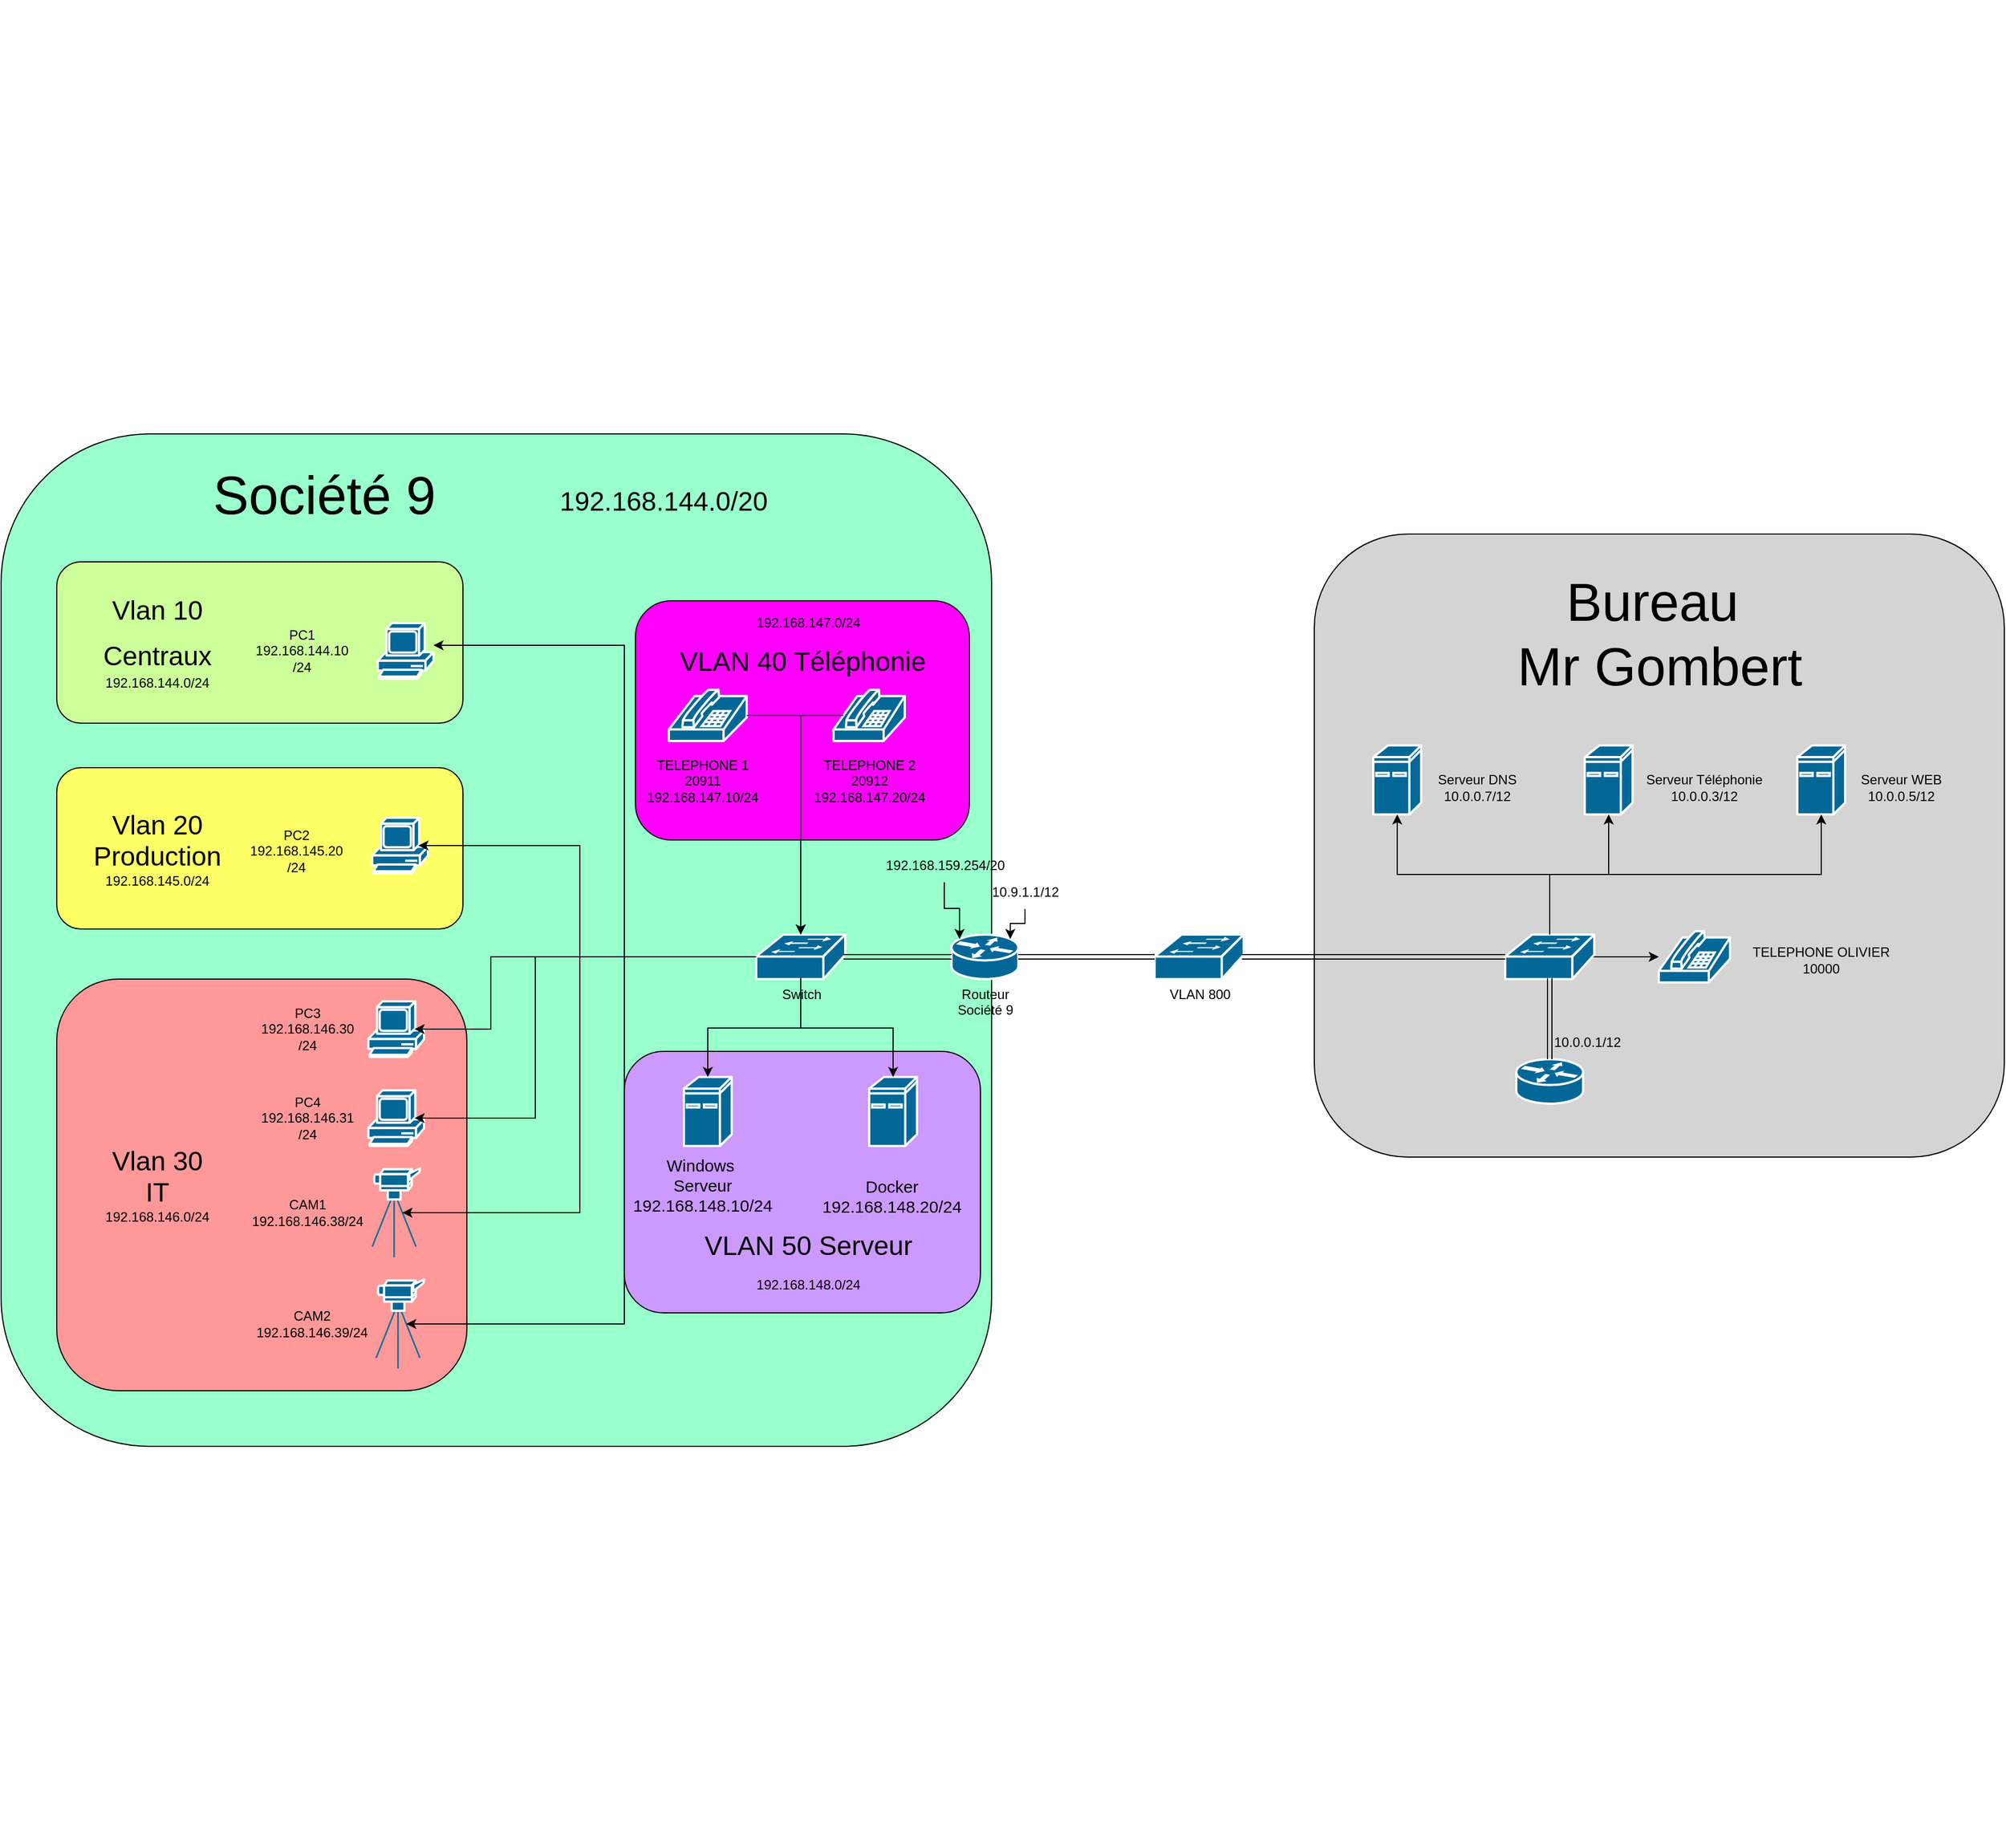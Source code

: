 <mxfile version="27.1.5">
  <diagram name="Page-1" id="y72gYe9J5ZY6ktHnv_U3">
    <mxGraphModel dx="2125" dy="1010" grid="1" gridSize="10" guides="1" tooltips="1" connect="1" arrows="1" fold="1" page="1" pageScale="1" pageWidth="827" pageHeight="1169" math="0" shadow="0">
      <root>
        <mxCell id="0" />
        <mxCell id="1" parent="0" />
        <mxCell id="qi6nT5oTFo0Qq21U-sMt-2" value="&amp;nbsp;" style="rounded=1;whiteSpace=wrap;html=1;fillColor=#99FFCC;" parent="1" vertex="1">
          <mxGeometry x="560" y="1310" width="890" height="910" as="geometry" />
        </mxCell>
        <mxCell id="SOBUZzNXme51VfGTYFmo-6" value="" style="rounded=1;whiteSpace=wrap;html=1;fillColor=#CC99FF;" vertex="1" parent="1">
          <mxGeometry x="1120" y="1865" width="320" height="235" as="geometry" />
        </mxCell>
        <mxCell id="SOBUZzNXme51VfGTYFmo-2" value="" style="rounded=1;whiteSpace=wrap;html=1;fillColor=#FF00FF;" vertex="1" parent="1">
          <mxGeometry x="1130" y="1460" width="300" height="215" as="geometry" />
        </mxCell>
        <mxCell id="qi6nT5oTFo0Qq21U-sMt-1" value="&amp;nbsp;" style="rounded=1;whiteSpace=wrap;html=1;fillColor=#D4D4D4;" parent="1" vertex="1">
          <mxGeometry x="1740" y="1400" width="620" height="560" as="geometry" />
        </mxCell>
        <mxCell id="qi6nT5oTFo0Qq21U-sMt-3" value="" style="rounded=1;whiteSpace=wrap;html=1;fillColor=#FF9999;" parent="1" vertex="1">
          <mxGeometry x="610" y="1800" width="368.5" height="370" as="geometry" />
        </mxCell>
        <mxCell id="qi6nT5oTFo0Qq21U-sMt-4" value="" style="rounded=1;whiteSpace=wrap;html=1;fillColor=#FFFF66;" parent="1" vertex="1">
          <mxGeometry x="610" y="1610" width="365" height="145" as="geometry" />
        </mxCell>
        <mxCell id="qi6nT5oTFo0Qq21U-sMt-5" value="" style="rounded=1;whiteSpace=wrap;html=1;fillColor=#CCFF99;" parent="1" vertex="1">
          <mxGeometry x="610" y="1425" width="365" height="145" as="geometry" />
        </mxCell>
        <mxCell id="qi6nT5oTFo0Qq21U-sMt-6" value="" style="shape=mxgraph.cisco.computers_and_peripherals.pc;sketch=0;html=1;pointerEvents=1;dashed=0;fillColor=#036897;strokeColor=#ffffff;strokeWidth=2;verticalLabelPosition=bottom;verticalAlign=top;align=center;outlineConnect=0;" parent="1" vertex="1">
          <mxGeometry x="898.5" y="1480" width="50" height="50" as="geometry" />
        </mxCell>
        <mxCell id="qi6nT5oTFo0Qq21U-sMt-7" value="" style="shape=mxgraph.cisco.computers_and_peripherals.ibm_mini_as400;sketch=0;html=1;pointerEvents=1;dashed=0;fillColor=#036897;strokeColor=#ffffff;strokeWidth=2;verticalLabelPosition=bottom;verticalAlign=top;align=center;outlineConnect=0;" parent="1" vertex="1">
          <mxGeometry x="1793" y="1590" width="43" height="62" as="geometry" />
        </mxCell>
        <mxCell id="qi6nT5oTFo0Qq21U-sMt-8" value="" style="shape=mxgraph.cisco.computers_and_peripherals.ibm_mini_as400;sketch=0;html=1;pointerEvents=1;dashed=0;fillColor=#036897;strokeColor=#ffffff;strokeWidth=2;verticalLabelPosition=bottom;verticalAlign=top;align=center;outlineConnect=0;" parent="1" vertex="1">
          <mxGeometry x="1173.5" y="1888" width="43" height="62" as="geometry" />
        </mxCell>
        <mxCell id="qi6nT5oTFo0Qq21U-sMt-9" value="" style="shape=mxgraph.cisco.computers_and_peripherals.ibm_mini_as400;sketch=0;html=1;pointerEvents=1;dashed=0;fillColor=#036897;strokeColor=#ffffff;strokeWidth=2;verticalLabelPosition=bottom;verticalAlign=top;align=center;outlineConnect=0;" parent="1" vertex="1">
          <mxGeometry x="2174" y="1590" width="43" height="62" as="geometry" />
        </mxCell>
        <mxCell id="qi6nT5oTFo0Qq21U-sMt-10" value="" style="shape=mxgraph.cisco.computers_and_peripherals.ibm_mini_as400;sketch=0;html=1;pointerEvents=1;dashed=0;fillColor=#036897;strokeColor=#ffffff;strokeWidth=2;verticalLabelPosition=bottom;verticalAlign=top;align=center;outlineConnect=0;" parent="1" vertex="1">
          <mxGeometry x="1983" y="1590" width="43" height="62" as="geometry" />
        </mxCell>
        <mxCell id="qi6nT5oTFo0Qq21U-sMt-11" value="" style="shape=mxgraph.cisco.computers_and_peripherals.ibm_mini_as400;sketch=0;html=1;pointerEvents=1;dashed=0;fillColor=#036897;strokeColor=#ffffff;strokeWidth=2;verticalLabelPosition=bottom;verticalAlign=top;align=center;outlineConnect=0;" parent="1" vertex="1">
          <mxGeometry x="1340" y="1888" width="43" height="62" as="geometry" />
        </mxCell>
        <mxCell id="qi6nT5oTFo0Qq21U-sMt-12" value="" style="shape=mxgraph.cisco.computers_and_peripherals.video_camera;sketch=0;html=1;pointerEvents=1;dashed=0;fillColor=#036897;strokeColor=#ffffff;strokeWidth=2;verticalLabelPosition=bottom;verticalAlign=top;align=center;outlineConnect=0;" parent="1" vertex="1">
          <mxGeometry x="897" y="2070" width="43" height="80" as="geometry" />
        </mxCell>
        <mxCell id="qi6nT5oTFo0Qq21U-sMt-13" value="" style="shape=mxgraph.cisco.computers_and_peripherals.video_camera;sketch=0;html=1;pointerEvents=1;dashed=0;fillColor=#036897;strokeColor=#ffffff;strokeWidth=2;verticalLabelPosition=bottom;verticalAlign=top;align=center;outlineConnect=0;" parent="1" vertex="1">
          <mxGeometry x="893.5" y="1970" width="43" height="80" as="geometry" />
        </mxCell>
        <mxCell id="qi6nT5oTFo0Qq21U-sMt-14" value="" style="shape=mxgraph.cisco.modems_and_phones.phone;sketch=0;html=1;pointerEvents=1;dashed=0;fillColor=#036897;strokeColor=#ffffff;strokeWidth=2;verticalLabelPosition=bottom;verticalAlign=top;align=center;outlineConnect=0;" parent="1" vertex="1">
          <mxGeometry x="2049.5" y="1757" width="64" height="46" as="geometry" />
        </mxCell>
        <mxCell id="qi6nT5oTFo0Qq21U-sMt-15" value="" style="shape=mxgraph.cisco.modems_and_phones.phone;sketch=0;html=1;pointerEvents=1;dashed=0;fillColor=#036897;strokeColor=#ffffff;strokeWidth=2;verticalLabelPosition=bottom;verticalAlign=top;align=center;outlineConnect=0;" parent="1" vertex="1">
          <mxGeometry x="1308" y="1540" width="64" height="46" as="geometry" />
        </mxCell>
        <mxCell id="qi6nT5oTFo0Qq21U-sMt-16" value="&lt;div&gt;Routeur &lt;br&gt;&lt;/div&gt;&lt;div&gt;Société 9&lt;br&gt;&lt;/div&gt;" style="shape=mxgraph.cisco.routers.router;sketch=0;html=1;pointerEvents=1;dashed=0;fillColor=#036897;strokeColor=#ffffff;strokeWidth=2;verticalLabelPosition=bottom;verticalAlign=top;align=center;outlineConnect=0;" parent="1" vertex="1">
          <mxGeometry x="1414" y="1760" width="60" height="40" as="geometry" />
        </mxCell>
        <mxCell id="qi6nT5oTFo0Qq21U-sMt-17" value="&amp;nbsp;" style="shape=mxgraph.cisco.routers.router;sketch=0;html=1;pointerEvents=1;dashed=0;fillColor=#036897;strokeColor=#ffffff;strokeWidth=2;verticalLabelPosition=bottom;verticalAlign=top;align=center;outlineConnect=0;" parent="1" vertex="1">
          <mxGeometry x="1921.5" y="1872" width="60" height="40" as="geometry" />
        </mxCell>
        <mxCell id="qi6nT5oTFo0Qq21U-sMt-18" style="edgeStyle=orthogonalEdgeStyle;rounded=0;orthogonalLoop=1;jettySize=auto;html=1;exitX=0.98;exitY=0.5;exitDx=0;exitDy=0;exitPerimeter=0;" parent="1" source="qi6nT5oTFo0Qq21U-sMt-19" target="qi6nT5oTFo0Qq21U-sMt-14" edge="1">
          <mxGeometry relative="1" as="geometry" />
        </mxCell>
        <mxCell id="qi6nT5oTFo0Qq21U-sMt-19" value="" style="shape=mxgraph.cisco.switches.workgroup_switch;sketch=0;html=1;pointerEvents=1;dashed=0;fillColor=#036897;strokeColor=#ffffff;strokeWidth=2;verticalLabelPosition=bottom;verticalAlign=top;align=center;outlineConnect=0;" parent="1" vertex="1">
          <mxGeometry x="1911.5" y="1760" width="80" height="40" as="geometry" />
        </mxCell>
        <mxCell id="qi6nT5oTFo0Qq21U-sMt-20" value="Switch" style="shape=mxgraph.cisco.switches.workgroup_switch;sketch=0;html=1;pointerEvents=1;dashed=0;fillColor=#036897;strokeColor=#ffffff;strokeWidth=2;verticalLabelPosition=bottom;verticalAlign=top;align=center;outlineConnect=0;" parent="1" vertex="1">
          <mxGeometry x="1238.5" y="1760" width="80" height="40" as="geometry" />
        </mxCell>
        <mxCell id="qi6nT5oTFo0Qq21U-sMt-21" value="VLAN 800" style="shape=mxgraph.cisco.switches.workgroup_switch;sketch=0;html=1;pointerEvents=1;dashed=0;fillColor=#036897;strokeColor=#ffffff;strokeWidth=2;verticalLabelPosition=bottom;verticalAlign=top;align=center;outlineConnect=0;" parent="1" vertex="1">
          <mxGeometry x="1596.5" y="1760" width="80" height="40" as="geometry" />
        </mxCell>
        <mxCell id="qi6nT5oTFo0Qq21U-sMt-22" value="&lt;div&gt;PC1&lt;/div&gt;&lt;div&gt;192.168.144.10&lt;/div&gt;/24" style="text;html=1;align=center;verticalAlign=middle;resizable=0;points=[];autosize=1;strokeColor=none;fillColor=none;" parent="1" vertex="1">
          <mxGeometry x="775" y="1475" width="110" height="60" as="geometry" />
        </mxCell>
        <mxCell id="qi6nT5oTFo0Qq21U-sMt-23" value="&lt;div&gt;TELEPHONE 1&lt;/div&gt;&lt;div&gt;20911&lt;/div&gt;&lt;div&gt;192.168.147.10/24&lt;/div&gt;" style="text;html=1;align=center;verticalAlign=middle;resizable=0;points=[];autosize=1;strokeColor=none;fillColor=none;" parent="1" vertex="1">
          <mxGeometry x="1130" y="1592" width="120" height="60" as="geometry" />
        </mxCell>
        <mxCell id="qi6nT5oTFo0Qq21U-sMt-24" value="" style="shape=mxgraph.cisco.computers_and_peripherals.pc;sketch=0;html=1;pointerEvents=1;dashed=0;fillColor=#036897;strokeColor=#ffffff;strokeWidth=2;verticalLabelPosition=bottom;verticalAlign=top;align=center;outlineConnect=0;" parent="1" vertex="1">
          <mxGeometry x="893.5" y="1655" width="50" height="50" as="geometry" />
        </mxCell>
        <mxCell id="qi6nT5oTFo0Qq21U-sMt-25" value="" style="shape=mxgraph.cisco.modems_and_phones.phone;sketch=0;html=1;pointerEvents=1;dashed=0;fillColor=#036897;strokeColor=#ffffff;strokeWidth=2;verticalLabelPosition=bottom;verticalAlign=top;align=center;outlineConnect=0;" parent="1" vertex="1">
          <mxGeometry x="1160" y="1540" width="70" height="46" as="geometry" />
        </mxCell>
        <mxCell id="qi6nT5oTFo0Qq21U-sMt-26" value="&lt;div&gt;PC2&lt;/div&gt;&lt;div&gt;192.168.145.20&lt;/div&gt;/24" style="text;html=1;align=center;verticalAlign=middle;resizable=0;points=[];autosize=1;strokeColor=none;fillColor=none;" parent="1" vertex="1">
          <mxGeometry x="770" y="1655" width="110" height="60" as="geometry" />
        </mxCell>
        <mxCell id="qi6nT5oTFo0Qq21U-sMt-27" value="&lt;div&gt;TELEPHONE 2&lt;/div&gt;&lt;div&gt;20912&lt;/div&gt;&lt;div&gt;192.168.147.20/24&lt;/div&gt;" style="text;html=1;align=center;verticalAlign=middle;resizable=0;points=[];autosize=1;strokeColor=none;fillColor=none;" parent="1" vertex="1">
          <mxGeometry x="1280" y="1592" width="120" height="60" as="geometry" />
        </mxCell>
        <mxCell id="qi6nT5oTFo0Qq21U-sMt-28" value="" style="shape=mxgraph.cisco.computers_and_peripherals.pc;sketch=0;html=1;pointerEvents=1;dashed=0;fillColor=#036897;strokeColor=#ffffff;strokeWidth=2;verticalLabelPosition=bottom;verticalAlign=top;align=center;outlineConnect=0;" parent="1" vertex="1">
          <mxGeometry x="890" y="1820" width="50" height="50" as="geometry" />
        </mxCell>
        <mxCell id="qi6nT5oTFo0Qq21U-sMt-29" value="&lt;div&gt;PC3&lt;/div&gt;&lt;div&gt;192.168.146.30&lt;/div&gt;/24" style="text;html=1;align=center;verticalAlign=middle;resizable=0;points=[];autosize=1;strokeColor=none;fillColor=none;" parent="1" vertex="1">
          <mxGeometry x="780" y="1815" width="110" height="60" as="geometry" />
        </mxCell>
        <mxCell id="qi6nT5oTFo0Qq21U-sMt-30" value="" style="shape=mxgraph.cisco.computers_and_peripherals.pc;sketch=0;html=1;pointerEvents=1;dashed=0;fillColor=#036897;strokeColor=#ffffff;strokeWidth=2;verticalLabelPosition=bottom;verticalAlign=top;align=center;outlineConnect=0;" parent="1" vertex="1">
          <mxGeometry x="890" y="1900" width="50" height="50" as="geometry" />
        </mxCell>
        <mxCell id="qi6nT5oTFo0Qq21U-sMt-31" value="&lt;div&gt;PC4&lt;/div&gt;&lt;div&gt;192.168.146.31&lt;/div&gt;/24" style="text;html=1;align=center;verticalAlign=middle;resizable=0;points=[];autosize=1;strokeColor=none;fillColor=none;" parent="1" vertex="1">
          <mxGeometry x="780" y="1895" width="110" height="60" as="geometry" />
        </mxCell>
        <mxCell id="qi6nT5oTFo0Qq21U-sMt-32" value="&lt;div&gt;CAM1&lt;/div&gt;&lt;div&gt;192.168.146.38/24&lt;/div&gt;" style="text;html=1;align=center;verticalAlign=middle;resizable=0;points=[];autosize=1;strokeColor=none;fillColor=none;" parent="1" vertex="1">
          <mxGeometry x="775" y="1990" width="120" height="40" as="geometry" />
        </mxCell>
        <mxCell id="qi6nT5oTFo0Qq21U-sMt-33" value="&lt;div&gt;CAM2&lt;/div&gt;&lt;div&gt;192.168.146.39/24&lt;/div&gt;" style="text;html=1;align=center;verticalAlign=middle;resizable=0;points=[];autosize=1;strokeColor=none;fillColor=none;" parent="1" vertex="1">
          <mxGeometry x="778.5" y="2090" width="120" height="40" as="geometry" />
        </mxCell>
        <mxCell id="qi6nT5oTFo0Qq21U-sMt-37" style="edgeStyle=orthogonalEdgeStyle;rounded=0;orthogonalLoop=1;jettySize=auto;html=1;exitX=0;exitY=0.5;exitDx=0;exitDy=0;exitPerimeter=0;" parent="1" source="qi6nT5oTFo0Qq21U-sMt-20" target="qi6nT5oTFo0Qq21U-sMt-6" edge="1">
          <mxGeometry relative="1" as="geometry">
            <Array as="points">
              <mxPoint x="1120" y="1780" />
              <mxPoint x="1120" y="1500" />
            </Array>
          </mxGeometry>
        </mxCell>
        <mxCell id="qi6nT5oTFo0Qq21U-sMt-38" style="edgeStyle=orthogonalEdgeStyle;rounded=0;orthogonalLoop=1;jettySize=auto;html=1;exitX=0;exitY=0.5;exitDx=0;exitDy=0;exitPerimeter=0;entryX=0.83;entryY=0.5;entryDx=0;entryDy=0;entryPerimeter=0;" parent="1" source="qi6nT5oTFo0Qq21U-sMt-20" target="qi6nT5oTFo0Qq21U-sMt-28" edge="1">
          <mxGeometry relative="1" as="geometry">
            <Array as="points">
              <mxPoint x="1000" y="1780" />
              <mxPoint x="1000" y="1845" />
            </Array>
          </mxGeometry>
        </mxCell>
        <mxCell id="qi6nT5oTFo0Qq21U-sMt-39" style="edgeStyle=orthogonalEdgeStyle;rounded=0;orthogonalLoop=1;jettySize=auto;html=1;exitX=0;exitY=0.5;exitDx=0;exitDy=0;exitPerimeter=0;entryX=0.83;entryY=0.5;entryDx=0;entryDy=0;entryPerimeter=0;" parent="1" source="qi6nT5oTFo0Qq21U-sMt-20" target="qi6nT5oTFo0Qq21U-sMt-30" edge="1">
          <mxGeometry relative="1" as="geometry">
            <Array as="points">
              <mxPoint x="1040" y="1780" />
              <mxPoint x="1040" y="1925" />
            </Array>
          </mxGeometry>
        </mxCell>
        <mxCell id="qi6nT5oTFo0Qq21U-sMt-40" style="edgeStyle=orthogonalEdgeStyle;rounded=0;orthogonalLoop=1;jettySize=auto;html=1;exitX=0;exitY=0.5;exitDx=0;exitDy=0;exitPerimeter=0;entryX=0.63;entryY=0.5;entryDx=0;entryDy=0;entryPerimeter=0;" parent="1" source="qi6nT5oTFo0Qq21U-sMt-20" target="qi6nT5oTFo0Qq21U-sMt-13" edge="1">
          <mxGeometry relative="1" as="geometry">
            <Array as="points">
              <mxPoint x="1080" y="1780" />
              <mxPoint x="1080" y="2010" />
            </Array>
          </mxGeometry>
        </mxCell>
        <mxCell id="qi6nT5oTFo0Qq21U-sMt-41" style="edgeStyle=orthogonalEdgeStyle;rounded=0;orthogonalLoop=1;jettySize=auto;html=1;exitX=0;exitY=0.5;exitDx=0;exitDy=0;exitPerimeter=0;entryX=0.63;entryY=0.5;entryDx=0;entryDy=0;entryPerimeter=0;" parent="1" source="qi6nT5oTFo0Qq21U-sMt-20" target="qi6nT5oTFo0Qq21U-sMt-12" edge="1">
          <mxGeometry relative="1" as="geometry">
            <Array as="points">
              <mxPoint x="1120" y="1780" />
              <mxPoint x="1120" y="2110" />
            </Array>
          </mxGeometry>
        </mxCell>
        <mxCell id="qi6nT5oTFo0Qq21U-sMt-42" style="edgeStyle=orthogonalEdgeStyle;shape=link;rounded=0;orthogonalLoop=1;jettySize=auto;html=1;exitX=0.98;exitY=0.5;exitDx=0;exitDy=0;exitPerimeter=0;entryX=0;entryY=0.5;entryDx=0;entryDy=0;entryPerimeter=0;" parent="1" source="qi6nT5oTFo0Qq21U-sMt-20" target="qi6nT5oTFo0Qq21U-sMt-16" edge="1">
          <mxGeometry relative="1" as="geometry" />
        </mxCell>
        <mxCell id="qi6nT5oTFo0Qq21U-sMt-43" style="edgeStyle=orthogonalEdgeStyle;shape=link;rounded=0;orthogonalLoop=1;jettySize=auto;html=1;exitX=1;exitY=0.5;exitDx=0;exitDy=0;exitPerimeter=0;entryX=0;entryY=0.5;entryDx=0;entryDy=0;entryPerimeter=0;" parent="1" source="qi6nT5oTFo0Qq21U-sMt-16" target="qi6nT5oTFo0Qq21U-sMt-21" edge="1">
          <mxGeometry relative="1" as="geometry" />
        </mxCell>
        <mxCell id="qi6nT5oTFo0Qq21U-sMt-44" style="edgeStyle=orthogonalEdgeStyle;shape=link;rounded=0;orthogonalLoop=1;jettySize=auto;html=1;exitX=0.98;exitY=0.5;exitDx=0;exitDy=0;exitPerimeter=0;entryX=0;entryY=0.5;entryDx=0;entryDy=0;entryPerimeter=0;" parent="1" source="qi6nT5oTFo0Qq21U-sMt-21" target="qi6nT5oTFo0Qq21U-sMt-19" edge="1">
          <mxGeometry relative="1" as="geometry" />
        </mxCell>
        <mxCell id="qi6nT5oTFo0Qq21U-sMt-45" value="&amp;nbsp;" style="text;whiteSpace=wrap;html=1;" parent="1" vertex="1">
          <mxGeometry x="1370" y="2540" width="40" height="40" as="geometry" />
        </mxCell>
        <mxCell id="qi6nT5oTFo0Qq21U-sMt-46" style="edgeStyle=orthogonalEdgeStyle;rounded=0;orthogonalLoop=1;jettySize=auto;html=1;exitX=0.5;exitY=0;exitDx=0;exitDy=0;exitPerimeter=0;entryX=0.5;entryY=1;entryDx=0;entryDy=0;entryPerimeter=0;" parent="1" source="qi6nT5oTFo0Qq21U-sMt-19" target="qi6nT5oTFo0Qq21U-sMt-10" edge="1">
          <mxGeometry relative="1" as="geometry" />
        </mxCell>
        <mxCell id="qi6nT5oTFo0Qq21U-sMt-47" style="edgeStyle=orthogonalEdgeStyle;rounded=0;orthogonalLoop=1;jettySize=auto;html=1;exitX=0.5;exitY=0;exitDx=0;exitDy=0;exitPerimeter=0;entryX=0.5;entryY=1;entryDx=0;entryDy=0;entryPerimeter=0;" parent="1" source="qi6nT5oTFo0Qq21U-sMt-19" target="qi6nT5oTFo0Qq21U-sMt-9" edge="1">
          <mxGeometry relative="1" as="geometry" />
        </mxCell>
        <mxCell id="qi6nT5oTFo0Qq21U-sMt-48" style="edgeStyle=orthogonalEdgeStyle;rounded=0;orthogonalLoop=1;jettySize=auto;html=1;exitX=0.5;exitY=0;exitDx=0;exitDy=0;exitPerimeter=0;entryX=0.5;entryY=1;entryDx=0;entryDy=0;entryPerimeter=0;" parent="1" source="qi6nT5oTFo0Qq21U-sMt-19" target="qi6nT5oTFo0Qq21U-sMt-7" edge="1">
          <mxGeometry relative="1" as="geometry" />
        </mxCell>
        <mxCell id="qi6nT5oTFo0Qq21U-sMt-49" style="edgeStyle=orthogonalEdgeStyle;shape=link;rounded=0;orthogonalLoop=1;jettySize=auto;html=1;exitX=0.5;exitY=0.98;exitDx=0;exitDy=0;exitPerimeter=0;entryX=0.5;entryY=0;entryDx=0;entryDy=0;entryPerimeter=0;" parent="1" source="qi6nT5oTFo0Qq21U-sMt-19" target="qi6nT5oTFo0Qq21U-sMt-17" edge="1">
          <mxGeometry relative="1" as="geometry" />
        </mxCell>
        <mxCell id="qi6nT5oTFo0Qq21U-sMt-51" style="edgeStyle=orthogonalEdgeStyle;rounded=0;orthogonalLoop=1;jettySize=auto;html=1;exitX=0.5;exitY=0.98;exitDx=0;exitDy=0;exitPerimeter=0;entryX=0.5;entryY=0;entryDx=0;entryDy=0;entryPerimeter=0;" parent="1" source="qi6nT5oTFo0Qq21U-sMt-20" target="qi6nT5oTFo0Qq21U-sMt-8" edge="1">
          <mxGeometry relative="1" as="geometry" />
        </mxCell>
        <mxCell id="qi6nT5oTFo0Qq21U-sMt-52" value="&lt;font style=&quot;font-size: 48px;&quot;&gt;Société 9&lt;/font&gt;" style="text;html=1;align=center;verticalAlign=middle;resizable=0;points=[];autosize=1;strokeColor=none;fillColor=none;" parent="1" vertex="1">
          <mxGeometry x="740" y="1330" width="220" height="70" as="geometry" />
        </mxCell>
        <mxCell id="qi6nT5oTFo0Qq21U-sMt-53" value="&lt;div&gt;&lt;font style=&quot;font-size: 48px;&quot;&gt;Bureau&amp;nbsp;&lt;/font&gt;&lt;/div&gt;&lt;div&gt;&lt;font style=&quot;font-size: 48px;&quot;&gt;Mr Gombert&lt;/font&gt;&lt;/div&gt;" style="text;html=1;align=center;verticalAlign=middle;resizable=0;points=[];autosize=1;strokeColor=none;fillColor=none;" parent="1" vertex="1">
          <mxGeometry x="1910" y="1425" width="280" height="130" as="geometry" />
        </mxCell>
        <mxCell id="qi6nT5oTFo0Qq21U-sMt-54" value="&lt;div&gt;&lt;font style=&quot;font-size: 24px;&quot;&gt;Vlan 10&lt;/font&gt;&lt;/div&gt;&lt;div&gt;&lt;font style=&quot;font-size: 36px;&quot;&gt;&lt;font style=&quot;font-size: 24px;&quot;&gt;Centraux&lt;/font&gt;&lt;/font&gt;&lt;/div&gt;&lt;div&gt;&lt;font style=&quot;font-size: 12px;&quot;&gt;&lt;font&gt;192.168.144.0/24&lt;/font&gt;&lt;/font&gt;&lt;/div&gt;" style="text;html=1;align=center;verticalAlign=middle;resizable=0;points=[];autosize=1;strokeColor=none;fillColor=none;" parent="1" vertex="1">
          <mxGeometry x="640" y="1447.5" width="120" height="100" as="geometry" />
        </mxCell>
        <mxCell id="qi6nT5oTFo0Qq21U-sMt-55" value="&lt;div&gt;&lt;font style=&quot;font-size: 24px;&quot;&gt;Vlan 20&lt;/font&gt;&lt;/div&gt;&lt;div&gt;&lt;font style=&quot;font-size: 24px;&quot;&gt;Production&lt;/font&gt;&lt;/div&gt;&lt;div&gt;&lt;font style=&quot;font-size: 12px;&quot;&gt;&lt;font&gt;192.168.145.0/24&lt;/font&gt;&lt;/font&gt;&lt;/div&gt;" style="text;html=1;align=center;verticalAlign=middle;resizable=0;points=[];autosize=1;strokeColor=none;fillColor=none;" parent="1" vertex="1">
          <mxGeometry x="630" y="1637.5" width="140" height="90" as="geometry" />
        </mxCell>
        <mxCell id="qi6nT5oTFo0Qq21U-sMt-56" value="&lt;div&gt;&lt;font style=&quot;font-size: 24px;&quot;&gt;Vlan 30&lt;/font&gt;&lt;/div&gt;&lt;div&gt;&lt;font style=&quot;font-size: 24px;&quot;&gt;IT&lt;/font&gt;&lt;/div&gt;&lt;div&gt;&lt;font style=&quot;font-size: 12px;&quot;&gt;192.168.146.0/24&lt;/font&gt;&lt;/div&gt;" style="text;html=1;align=center;verticalAlign=middle;resizable=0;points=[];autosize=1;strokeColor=none;fillColor=none;" parent="1" vertex="1">
          <mxGeometry x="640" y="1940" width="120" height="90" as="geometry" />
        </mxCell>
        <mxCell id="qi6nT5oTFo0Qq21U-sMt-57" value="&lt;div&gt;&lt;font style=&quot;font-size: 15px;&quot;&gt;Docker&lt;/font&gt;&lt;/div&gt;&lt;div&gt;&lt;font style=&quot;font-size: 15px;&quot;&gt;192.168.148.20/24&lt;/font&gt;&lt;/div&gt;" style="text;html=1;align=center;verticalAlign=middle;resizable=0;points=[];autosize=1;strokeColor=none;fillColor=none;" parent="1" vertex="1">
          <mxGeometry x="1285" y="1970" width="150" height="50" as="geometry" />
        </mxCell>
        <mxCell id="qi6nT5oTFo0Qq21U-sMt-58" value="&lt;div&gt;&lt;font style=&quot;font-size: 15px;&quot;&gt;Windows&amp;nbsp;&lt;/font&gt;&lt;/div&gt;&lt;div&gt;&lt;font style=&quot;font-size: 15px;&quot;&gt;Serveur&lt;/font&gt;&lt;/div&gt;&lt;div&gt;&lt;font style=&quot;font-size: 15px;&quot;&gt;192.168.148.10/24&lt;/font&gt;&lt;/div&gt;" style="text;html=1;align=center;verticalAlign=middle;resizable=0;points=[];autosize=1;strokeColor=none;fillColor=none;" parent="1" vertex="1">
          <mxGeometry x="1115" y="1950" width="150" height="70" as="geometry" />
        </mxCell>
        <mxCell id="qi6nT5oTFo0Qq21U-sMt-60" value="&amp;nbsp;" style="text;whiteSpace=wrap;html=1;" parent="1" vertex="1">
          <mxGeometry x="650" y="1990" width="40" height="40" as="geometry" />
        </mxCell>
        <mxCell id="qi6nT5oTFo0Qq21U-sMt-61" value="&lt;div&gt;TELEPHONE OLIVIER&lt;/div&gt;&lt;div&gt;10000&lt;/div&gt;" style="text;html=1;align=center;verticalAlign=middle;resizable=0;points=[];autosize=1;strokeColor=none;fillColor=none;" parent="1" vertex="1">
          <mxGeometry x="2120" y="1763" width="150" height="40" as="geometry" />
        </mxCell>
        <mxCell id="qi6nT5oTFo0Qq21U-sMt-62" value="&lt;div&gt;Serveur Téléphonie&lt;/div&gt;10.0.0.3/12" style="text;html=1;align=center;verticalAlign=middle;resizable=0;points=[];autosize=1;strokeColor=none;fillColor=none;" parent="1" vertex="1">
          <mxGeometry x="2020" y="1607.5" width="140" height="40" as="geometry" />
        </mxCell>
        <mxCell id="qi6nT5oTFo0Qq21U-sMt-63" value="&lt;div&gt;Serveur WEB&lt;/div&gt;10.0.0.5/12" style="text;html=1;align=center;verticalAlign=middle;resizable=0;points=[];autosize=1;strokeColor=none;fillColor=none;" parent="1" vertex="1">
          <mxGeometry x="2217" y="1607.5" width="100" height="40" as="geometry" />
        </mxCell>
        <mxCell id="qi6nT5oTFo0Qq21U-sMt-64" value="&lt;div&gt;Serveur DNS&lt;/div&gt;10.0.0.7/12" style="text;html=1;align=center;verticalAlign=middle;resizable=0;points=[];autosize=1;strokeColor=none;fillColor=none;" parent="1" vertex="1">
          <mxGeometry x="1841" y="1607.5" width="90" height="40" as="geometry" />
        </mxCell>
        <mxCell id="qi6nT5oTFo0Qq21U-sMt-65" value="&amp;nbsp;" style="text;whiteSpace=wrap;html=1;" parent="1" vertex="1">
          <mxGeometry x="1160" y="920" width="40" height="40" as="geometry" />
        </mxCell>
        <mxCell id="qi6nT5oTFo0Qq21U-sMt-66" value="&amp;nbsp;" style="text;whiteSpace=wrap;html=1;" parent="1" vertex="1">
          <mxGeometry x="800" y="1790" width="40" height="40" as="geometry" />
        </mxCell>
        <mxCell id="qi6nT5oTFo0Qq21U-sMt-67" value="192.168.159.254/20" style="text;html=1;align=center;verticalAlign=middle;resizable=0;points=[];autosize=1;strokeColor=none;fillColor=none;" parent="1" vertex="1">
          <mxGeometry x="1342.5" y="1683" width="130" height="30" as="geometry" />
        </mxCell>
        <mxCell id="qi6nT5oTFo0Qq21U-sMt-68" style="edgeStyle=orthogonalEdgeStyle;rounded=0;orthogonalLoop=1;jettySize=auto;html=1;entryX=0.12;entryY=0.1;entryDx=0;entryDy=0;entryPerimeter=0;" parent="1" source="qi6nT5oTFo0Qq21U-sMt-67" target="qi6nT5oTFo0Qq21U-sMt-16" edge="1">
          <mxGeometry relative="1" as="geometry" />
        </mxCell>
        <mxCell id="qi6nT5oTFo0Qq21U-sMt-69" value="10.9.1.1/12" style="text;html=1;align=center;verticalAlign=middle;resizable=0;points=[];autosize=1;strokeColor=none;fillColor=none;" parent="1" vertex="1">
          <mxGeometry x="1440" y="1707" width="80" height="30" as="geometry" />
        </mxCell>
        <mxCell id="qi6nT5oTFo0Qq21U-sMt-70" style="edgeStyle=orthogonalEdgeStyle;rounded=0;orthogonalLoop=1;jettySize=auto;html=1;entryX=0.88;entryY=0.1;entryDx=0;entryDy=0;entryPerimeter=0;" parent="1" source="qi6nT5oTFo0Qq21U-sMt-69" target="qi6nT5oTFo0Qq21U-sMt-16" edge="1">
          <mxGeometry relative="1" as="geometry">
            <Array as="points">
              <mxPoint x="1480" y="1750" />
              <mxPoint x="1467" y="1750" />
            </Array>
          </mxGeometry>
        </mxCell>
        <mxCell id="qi6nT5oTFo0Qq21U-sMt-71" value="10.0.0.1/12" style="text;html=1;align=center;verticalAlign=middle;resizable=0;points=[];autosize=1;strokeColor=none;fillColor=none;" parent="1" vertex="1">
          <mxGeometry x="1945" y="1842" width="80" height="30" as="geometry" />
        </mxCell>
        <mxCell id="qi6nT5oTFo0Qq21U-sMt-72" value="192.168.144.0/20" style="text;whiteSpace=wrap;fontSize=24;" parent="1" vertex="1">
          <mxGeometry x="1060" y="1350" width="200" height="40" as="geometry" />
        </mxCell>
        <mxCell id="SOBUZzNXme51VfGTYFmo-1" style="edgeStyle=orthogonalEdgeStyle;rounded=0;orthogonalLoop=1;jettySize=auto;html=1;exitX=0.5;exitY=0.98;exitDx=0;exitDy=0;exitPerimeter=0;entryX=0.5;entryY=0;entryDx=0;entryDy=0;entryPerimeter=0;" edge="1" parent="1" source="qi6nT5oTFo0Qq21U-sMt-20" target="qi6nT5oTFo0Qq21U-sMt-11">
          <mxGeometry relative="1" as="geometry" />
        </mxCell>
        <mxCell id="SOBUZzNXme51VfGTYFmo-3" style="edgeStyle=orthogonalEdgeStyle;rounded=0;orthogonalLoop=1;jettySize=auto;html=1;exitX=1;exitY=0.5;exitDx=0;exitDy=0;exitPerimeter=0;entryX=0.5;entryY=0;entryDx=0;entryDy=0;entryPerimeter=0;" edge="1" parent="1" source="qi6nT5oTFo0Qq21U-sMt-25" target="qi6nT5oTFo0Qq21U-sMt-20">
          <mxGeometry relative="1" as="geometry" />
        </mxCell>
        <mxCell id="SOBUZzNXme51VfGTYFmo-5" style="edgeStyle=orthogonalEdgeStyle;rounded=0;orthogonalLoop=1;jettySize=auto;html=1;exitX=0.135;exitY=0.5;exitDx=0;exitDy=0;exitPerimeter=0;entryX=0.5;entryY=0;entryDx=0;entryDy=0;entryPerimeter=0;" edge="1" parent="1" source="qi6nT5oTFo0Qq21U-sMt-15" target="qi6nT5oTFo0Qq21U-sMt-20">
          <mxGeometry relative="1" as="geometry">
            <Array as="points">
              <mxPoint x="1279" y="1563" />
            </Array>
          </mxGeometry>
        </mxCell>
        <mxCell id="SOBUZzNXme51VfGTYFmo-7" value="&lt;font style=&quot;font-size: 24px;&quot;&gt;VLAN 40 Téléphonie&lt;/font&gt;" style="text;html=1;align=center;verticalAlign=middle;resizable=0;points=[];autosize=1;strokeColor=none;fillColor=none;" vertex="1" parent="1">
          <mxGeometry x="1160" y="1495" width="240" height="40" as="geometry" />
        </mxCell>
        <mxCell id="SOBUZzNXme51VfGTYFmo-8" value="&lt;font style=&quot;font-size: 24px;&quot;&gt;VLAN 50 Serveur&lt;/font&gt;" style="text;html=1;align=center;verticalAlign=middle;resizable=0;points=[];autosize=1;strokeColor=none;fillColor=none;" vertex="1" parent="1">
          <mxGeometry x="1180" y="2020" width="210" height="40" as="geometry" />
        </mxCell>
        <mxCell id="SOBUZzNXme51VfGTYFmo-10" style="edgeStyle=orthogonalEdgeStyle;rounded=0;orthogonalLoop=1;jettySize=auto;html=1;exitX=0;exitY=0.5;exitDx=0;exitDy=0;exitPerimeter=0;entryX=0.83;entryY=0.5;entryDx=0;entryDy=0;entryPerimeter=0;" edge="1" parent="1" source="qi6nT5oTFo0Qq21U-sMt-20" target="qi6nT5oTFo0Qq21U-sMt-24">
          <mxGeometry relative="1" as="geometry">
            <Array as="points">
              <mxPoint x="1080" y="1780" />
              <mxPoint x="1080" y="1680" />
            </Array>
          </mxGeometry>
        </mxCell>
        <mxCell id="SOBUZzNXme51VfGTYFmo-11" value="192.168.148.0/24" style="text;html=1;align=center;verticalAlign=middle;resizable=0;points=[];autosize=1;strokeColor=none;fillColor=none;" vertex="1" parent="1">
          <mxGeometry x="1225" y="2060" width="120" height="30" as="geometry" />
        </mxCell>
        <mxCell id="SOBUZzNXme51VfGTYFmo-12" value="192.168.147.0/24" style="text;html=1;align=center;verticalAlign=middle;resizable=0;points=[];autosize=1;strokeColor=none;fillColor=none;" vertex="1" parent="1">
          <mxGeometry x="1225" y="1465" width="120" height="30" as="geometry" />
        </mxCell>
      </root>
    </mxGraphModel>
  </diagram>
</mxfile>
